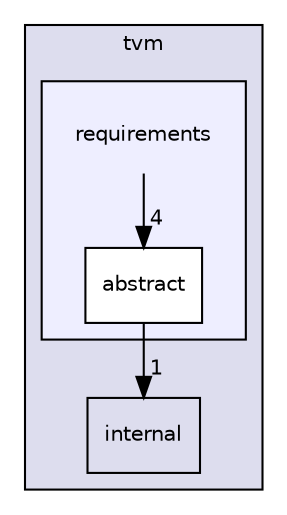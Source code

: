 digraph "include/tvm/requirements" {
  compound=true
  node [ fontsize="10", fontname="Helvetica"];
  edge [ labelfontsize="10", labelfontname="Helvetica"];
  subgraph clusterdir_b4c7d8e826c599ba55146c099a14beb5 {
    graph [ bgcolor="#ddddee", pencolor="black", label="tvm" fontname="Helvetica", fontsize="10", URL="dir_b4c7d8e826c599ba55146c099a14beb5.html"]
  dir_020a04e36825fdb5d137e6f4f382bacd [shape=box label="internal" URL="dir_020a04e36825fdb5d137e6f4f382bacd.html"];
  subgraph clusterdir_3da2fb1a4e92ae5a07969183ba8f1a5f {
    graph [ bgcolor="#eeeeff", pencolor="black", label="" URL="dir_3da2fb1a4e92ae5a07969183ba8f1a5f.html"];
    dir_3da2fb1a4e92ae5a07969183ba8f1a5f [shape=plaintext label="requirements"];
  dir_219f77fecb6dd5880825c8e25295d6cd [shape=box label="abstract" fillcolor="white" style="filled" URL="dir_219f77fecb6dd5880825c8e25295d6cd.html"];
  }
  }
  dir_219f77fecb6dd5880825c8e25295d6cd->dir_020a04e36825fdb5d137e6f4f382bacd [headlabel="1", labeldistance=1.5 headhref="dir_000024_000007.html"];
  dir_3da2fb1a4e92ae5a07969183ba8f1a5f->dir_219f77fecb6dd5880825c8e25295d6cd [headlabel="4", labeldistance=1.5 headhref="dir_000023_000024.html"];
}

